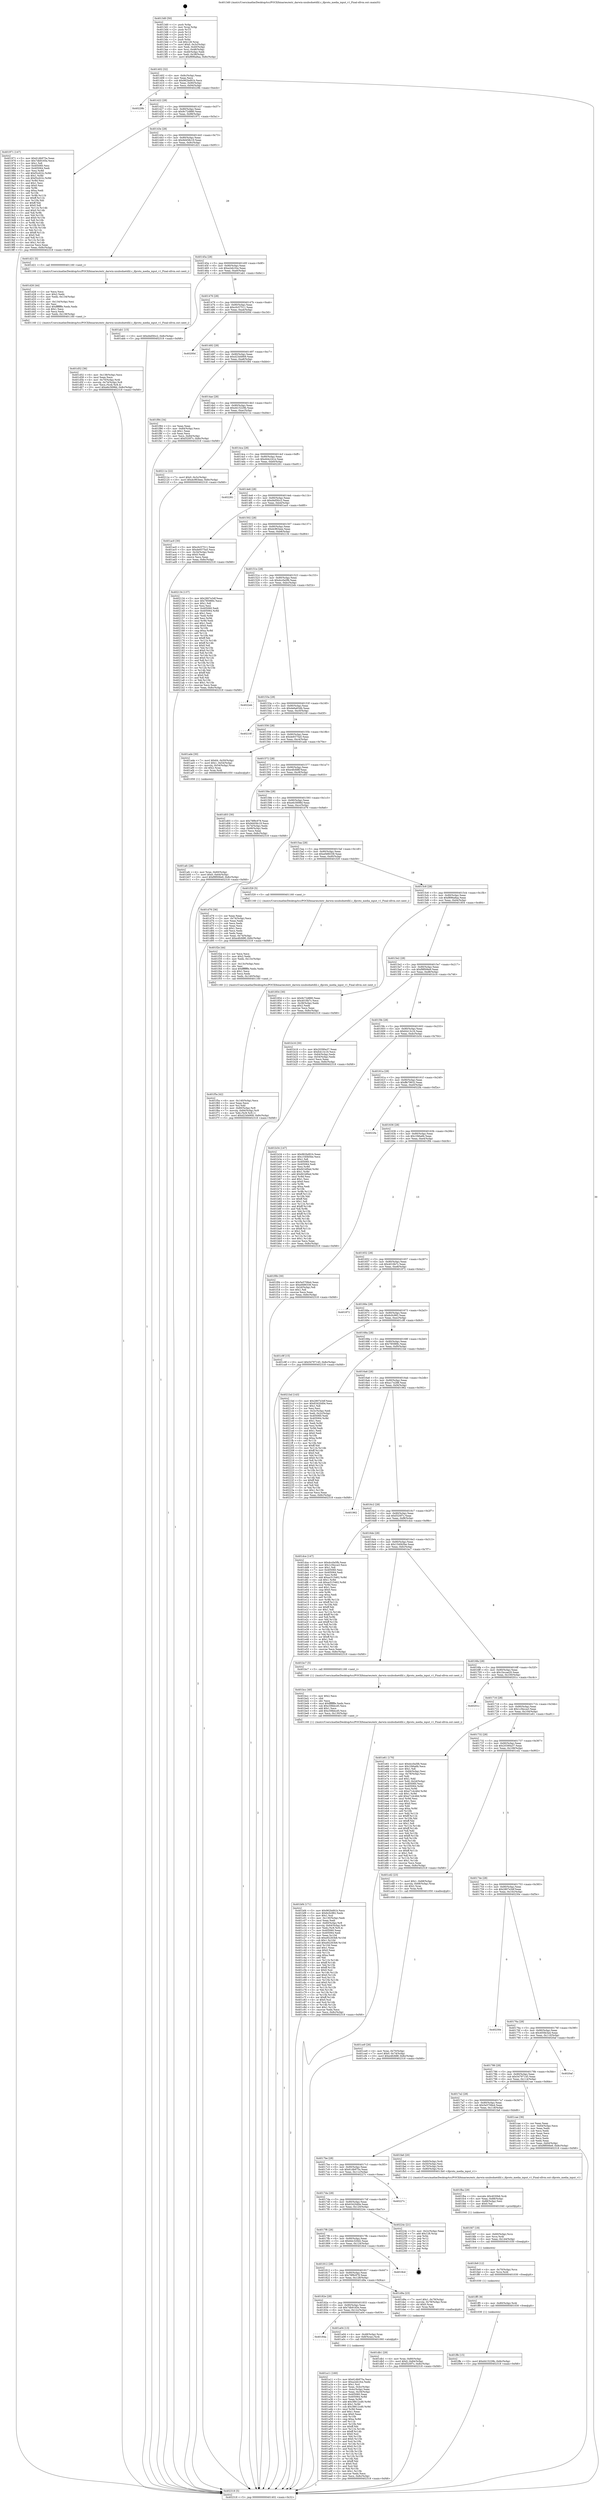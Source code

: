 digraph "0x4013d0" {
  label = "0x4013d0 (/mnt/c/Users/mathe/Desktop/tcc/POCII/binaries/extr_darwin-xnubsdnetdlil.c_ifproto_media_input_v1_Final-ollvm.out::main(0))"
  labelloc = "t"
  node[shape=record]

  Entry [label="",width=0.3,height=0.3,shape=circle,fillcolor=black,style=filled]
  "0x401402" [label="{
     0x401402 [32]\l
     | [instrs]\l
     &nbsp;&nbsp;0x401402 \<+6\>: mov -0x8c(%rbp),%eax\l
     &nbsp;&nbsp;0x401408 \<+2\>: mov %eax,%ecx\l
     &nbsp;&nbsp;0x40140a \<+6\>: sub $0x962bd91b,%ecx\l
     &nbsp;&nbsp;0x401410 \<+6\>: mov %eax,-0x90(%rbp)\l
     &nbsp;&nbsp;0x401416 \<+6\>: mov %ecx,-0x94(%rbp)\l
     &nbsp;&nbsp;0x40141c \<+6\>: je 000000000040229b \<main+0xecb\>\l
  }"]
  "0x40229b" [label="{
     0x40229b\l
  }", style=dashed]
  "0x401422" [label="{
     0x401422 [28]\l
     | [instrs]\l
     &nbsp;&nbsp;0x401422 \<+5\>: jmp 0000000000401427 \<main+0x57\>\l
     &nbsp;&nbsp;0x401427 \<+6\>: mov -0x90(%rbp),%eax\l
     &nbsp;&nbsp;0x40142d \<+5\>: sub $0x9c72d880,%eax\l
     &nbsp;&nbsp;0x401432 \<+6\>: mov %eax,-0x98(%rbp)\l
     &nbsp;&nbsp;0x401438 \<+6\>: je 0000000000401971 \<main+0x5a1\>\l
  }"]
  Exit [label="",width=0.3,height=0.3,shape=circle,fillcolor=black,style=filled,peripheries=2]
  "0x401971" [label="{
     0x401971 [147]\l
     | [instrs]\l
     &nbsp;&nbsp;0x401971 \<+5\>: mov $0x61db975a,%eax\l
     &nbsp;&nbsp;0x401976 \<+5\>: mov $0x7db9165e,%ecx\l
     &nbsp;&nbsp;0x40197b \<+2\>: mov $0x1,%dl\l
     &nbsp;&nbsp;0x40197d \<+7\>: mov 0x405060,%esi\l
     &nbsp;&nbsp;0x401984 \<+7\>: mov 0x405064,%edi\l
     &nbsp;&nbsp;0x40198b \<+3\>: mov %esi,%r8d\l
     &nbsp;&nbsp;0x40198e \<+7\>: add $0xf3cd22c,%r8d\l
     &nbsp;&nbsp;0x401995 \<+4\>: sub $0x1,%r8d\l
     &nbsp;&nbsp;0x401999 \<+7\>: sub $0xf3cd22c,%r8d\l
     &nbsp;&nbsp;0x4019a0 \<+4\>: imul %r8d,%esi\l
     &nbsp;&nbsp;0x4019a4 \<+3\>: and $0x1,%esi\l
     &nbsp;&nbsp;0x4019a7 \<+3\>: cmp $0x0,%esi\l
     &nbsp;&nbsp;0x4019aa \<+4\>: sete %r9b\l
     &nbsp;&nbsp;0x4019ae \<+3\>: cmp $0xa,%edi\l
     &nbsp;&nbsp;0x4019b1 \<+4\>: setl %r10b\l
     &nbsp;&nbsp;0x4019b5 \<+3\>: mov %r9b,%r11b\l
     &nbsp;&nbsp;0x4019b8 \<+4\>: xor $0xff,%r11b\l
     &nbsp;&nbsp;0x4019bc \<+3\>: mov %r10b,%bl\l
     &nbsp;&nbsp;0x4019bf \<+3\>: xor $0xff,%bl\l
     &nbsp;&nbsp;0x4019c2 \<+3\>: xor $0x0,%dl\l
     &nbsp;&nbsp;0x4019c5 \<+3\>: mov %r11b,%r14b\l
     &nbsp;&nbsp;0x4019c8 \<+4\>: and $0x0,%r14b\l
     &nbsp;&nbsp;0x4019cc \<+3\>: and %dl,%r9b\l
     &nbsp;&nbsp;0x4019cf \<+3\>: mov %bl,%r15b\l
     &nbsp;&nbsp;0x4019d2 \<+4\>: and $0x0,%r15b\l
     &nbsp;&nbsp;0x4019d6 \<+3\>: and %dl,%r10b\l
     &nbsp;&nbsp;0x4019d9 \<+3\>: or %r9b,%r14b\l
     &nbsp;&nbsp;0x4019dc \<+3\>: or %r10b,%r15b\l
     &nbsp;&nbsp;0x4019df \<+3\>: xor %r15b,%r14b\l
     &nbsp;&nbsp;0x4019e2 \<+3\>: or %bl,%r11b\l
     &nbsp;&nbsp;0x4019e5 \<+4\>: xor $0xff,%r11b\l
     &nbsp;&nbsp;0x4019e9 \<+3\>: or $0x0,%dl\l
     &nbsp;&nbsp;0x4019ec \<+3\>: and %dl,%r11b\l
     &nbsp;&nbsp;0x4019ef \<+3\>: or %r11b,%r14b\l
     &nbsp;&nbsp;0x4019f2 \<+4\>: test $0x1,%r14b\l
     &nbsp;&nbsp;0x4019f6 \<+3\>: cmovne %ecx,%eax\l
     &nbsp;&nbsp;0x4019f9 \<+6\>: mov %eax,-0x8c(%rbp)\l
     &nbsp;&nbsp;0x4019ff \<+5\>: jmp 0000000000402318 \<main+0xf48\>\l
  }"]
  "0x40143e" [label="{
     0x40143e [28]\l
     | [instrs]\l
     &nbsp;&nbsp;0x40143e \<+5\>: jmp 0000000000401443 \<main+0x73\>\l
     &nbsp;&nbsp;0x401443 \<+6\>: mov -0x90(%rbp),%eax\l
     &nbsp;&nbsp;0x401449 \<+5\>: sub $0x9d458c19,%eax\l
     &nbsp;&nbsp;0x40144e \<+6\>: mov %eax,-0x9c(%rbp)\l
     &nbsp;&nbsp;0x401454 \<+6\>: je 0000000000401d21 \<main+0x951\>\l
  }"]
  "0x401ffe" [label="{
     0x401ffe [15]\l
     | [instrs]\l
     &nbsp;&nbsp;0x401ffe \<+10\>: movl $0xd415229b,-0x8c(%rbp)\l
     &nbsp;&nbsp;0x402008 \<+5\>: jmp 0000000000402318 \<main+0xf48\>\l
  }"]
  "0x401d21" [label="{
     0x401d21 [5]\l
     | [instrs]\l
     &nbsp;&nbsp;0x401d21 \<+5\>: call 0000000000401160 \<next_i\>\l
     | [calls]\l
     &nbsp;&nbsp;0x401160 \{1\} (/mnt/c/Users/mathe/Desktop/tcc/POCII/binaries/extr_darwin-xnubsdnetdlil.c_ifproto_media_input_v1_Final-ollvm.out::next_i)\l
  }"]
  "0x40145a" [label="{
     0x40145a [28]\l
     | [instrs]\l
     &nbsp;&nbsp;0x40145a \<+5\>: jmp 000000000040145f \<main+0x8f\>\l
     &nbsp;&nbsp;0x40145f \<+6\>: mov -0x90(%rbp),%eax\l
     &nbsp;&nbsp;0x401465 \<+5\>: sub $0xa2eb1fce,%eax\l
     &nbsp;&nbsp;0x40146a \<+6\>: mov %eax,-0xa0(%rbp)\l
     &nbsp;&nbsp;0x401470 \<+6\>: je 0000000000401ab1 \<main+0x6e1\>\l
  }"]
  "0x401ff5" [label="{
     0x401ff5 [9]\l
     | [instrs]\l
     &nbsp;&nbsp;0x401ff5 \<+4\>: mov -0x80(%rbp),%rdi\l
     &nbsp;&nbsp;0x401ff9 \<+5\>: call 0000000000401030 \<free@plt\>\l
     | [calls]\l
     &nbsp;&nbsp;0x401030 \{1\} (unknown)\l
  }"]
  "0x401ab1" [label="{
     0x401ab1 [15]\l
     | [instrs]\l
     &nbsp;&nbsp;0x401ab1 \<+10\>: movl $0xd4d5fcc2,-0x8c(%rbp)\l
     &nbsp;&nbsp;0x401abb \<+5\>: jmp 0000000000402318 \<main+0xf48\>\l
  }"]
  "0x401476" [label="{
     0x401476 [28]\l
     | [instrs]\l
     &nbsp;&nbsp;0x401476 \<+5\>: jmp 000000000040147b \<main+0xab\>\l
     &nbsp;&nbsp;0x40147b \<+6\>: mov -0x90(%rbp),%eax\l
     &nbsp;&nbsp;0x401481 \<+5\>: sub $0xc0c57511,%eax\l
     &nbsp;&nbsp;0x401486 \<+6\>: mov %eax,-0xa4(%rbp)\l
     &nbsp;&nbsp;0x40148c \<+6\>: je 000000000040200d \<main+0xc3d\>\l
  }"]
  "0x401fe9" [label="{
     0x401fe9 [12]\l
     | [instrs]\l
     &nbsp;&nbsp;0x401fe9 \<+4\>: mov -0x70(%rbp),%rcx\l
     &nbsp;&nbsp;0x401fed \<+3\>: mov %rcx,%rdi\l
     &nbsp;&nbsp;0x401ff0 \<+5\>: call 0000000000401030 \<free@plt\>\l
     | [calls]\l
     &nbsp;&nbsp;0x401030 \{1\} (unknown)\l
  }"]
  "0x40200d" [label="{
     0x40200d\l
  }", style=dashed]
  "0x401492" [label="{
     0x401492 [28]\l
     | [instrs]\l
     &nbsp;&nbsp;0x401492 \<+5\>: jmp 0000000000401497 \<main+0xc7\>\l
     &nbsp;&nbsp;0x401497 \<+6\>: mov -0x90(%rbp),%eax\l
     &nbsp;&nbsp;0x40149d \<+5\>: sub $0xd23d4909,%eax\l
     &nbsp;&nbsp;0x4014a2 \<+6\>: mov %eax,-0xa8(%rbp)\l
     &nbsp;&nbsp;0x4014a8 \<+6\>: je 0000000000401f84 \<main+0xbb4\>\l
  }"]
  "0x401fd7" [label="{
     0x401fd7 [18]\l
     | [instrs]\l
     &nbsp;&nbsp;0x401fd7 \<+4\>: mov -0x60(%rbp),%rcx\l
     &nbsp;&nbsp;0x401fdb \<+3\>: mov %rcx,%rdi\l
     &nbsp;&nbsp;0x401fde \<+6\>: mov %eax,-0x144(%rbp)\l
     &nbsp;&nbsp;0x401fe4 \<+5\>: call 0000000000401030 \<free@plt\>\l
     | [calls]\l
     &nbsp;&nbsp;0x401030 \{1\} (unknown)\l
  }"]
  "0x401f84" [label="{
     0x401f84 [34]\l
     | [instrs]\l
     &nbsp;&nbsp;0x401f84 \<+2\>: xor %eax,%eax\l
     &nbsp;&nbsp;0x401f86 \<+6\>: mov -0x84(%rbp),%ecx\l
     &nbsp;&nbsp;0x401f8c \<+3\>: sub $0x1,%eax\l
     &nbsp;&nbsp;0x401f8f \<+2\>: sub %eax,%ecx\l
     &nbsp;&nbsp;0x401f91 \<+6\>: mov %ecx,-0x84(%rbp)\l
     &nbsp;&nbsp;0x401f97 \<+10\>: movl $0xf320f7c,-0x8c(%rbp)\l
     &nbsp;&nbsp;0x401fa1 \<+5\>: jmp 0000000000402318 \<main+0xf48\>\l
  }"]
  "0x4014ae" [label="{
     0x4014ae [28]\l
     | [instrs]\l
     &nbsp;&nbsp;0x4014ae \<+5\>: jmp 00000000004014b3 \<main+0xe3\>\l
     &nbsp;&nbsp;0x4014b3 \<+6\>: mov -0x90(%rbp),%eax\l
     &nbsp;&nbsp;0x4014b9 \<+5\>: sub $0xd415229b,%eax\l
     &nbsp;&nbsp;0x4014be \<+6\>: mov %eax,-0xac(%rbp)\l
     &nbsp;&nbsp;0x4014c4 \<+6\>: je 000000000040211e \<main+0xd4e\>\l
  }"]
  "0x401fba" [label="{
     0x401fba [29]\l
     | [instrs]\l
     &nbsp;&nbsp;0x401fba \<+10\>: movabs $0x4030b6,%rdi\l
     &nbsp;&nbsp;0x401fc4 \<+6\>: mov %eax,-0x88(%rbp)\l
     &nbsp;&nbsp;0x401fca \<+6\>: mov -0x88(%rbp),%esi\l
     &nbsp;&nbsp;0x401fd0 \<+2\>: mov $0x0,%al\l
     &nbsp;&nbsp;0x401fd2 \<+5\>: call 0000000000401040 \<printf@plt\>\l
     | [calls]\l
     &nbsp;&nbsp;0x401040 \{1\} (unknown)\l
  }"]
  "0x40211e" [label="{
     0x40211e [22]\l
     | [instrs]\l
     &nbsp;&nbsp;0x40211e \<+7\>: movl $0x0,-0x3c(%rbp)\l
     &nbsp;&nbsp;0x402125 \<+10\>: movl $0xdc963eee,-0x8c(%rbp)\l
     &nbsp;&nbsp;0x40212f \<+5\>: jmp 0000000000402318 \<main+0xf48\>\l
  }"]
  "0x4014ca" [label="{
     0x4014ca [28]\l
     | [instrs]\l
     &nbsp;&nbsp;0x4014ca \<+5\>: jmp 00000000004014cf \<main+0xff\>\l
     &nbsp;&nbsp;0x4014cf \<+6\>: mov -0x90(%rbp),%eax\l
     &nbsp;&nbsp;0x4014d5 \<+5\>: sub $0xd44c241e,%eax\l
     &nbsp;&nbsp;0x4014da \<+6\>: mov %eax,-0xb0(%rbp)\l
     &nbsp;&nbsp;0x4014e0 \<+6\>: je 0000000000402261 \<main+0xe91\>\l
  }"]
  "0x401f5a" [label="{
     0x401f5a [42]\l
     | [instrs]\l
     &nbsp;&nbsp;0x401f5a \<+6\>: mov -0x140(%rbp),%ecx\l
     &nbsp;&nbsp;0x401f60 \<+3\>: imul %eax,%ecx\l
     &nbsp;&nbsp;0x401f63 \<+3\>: mov %cl,%dil\l
     &nbsp;&nbsp;0x401f66 \<+4\>: mov -0x80(%rbp),%r8\l
     &nbsp;&nbsp;0x401f6a \<+7\>: movslq -0x84(%rbp),%r9\l
     &nbsp;&nbsp;0x401f71 \<+4\>: mov %dil,(%r8,%r9,1)\l
     &nbsp;&nbsp;0x401f75 \<+10\>: movl $0xd23d4909,-0x8c(%rbp)\l
     &nbsp;&nbsp;0x401f7f \<+5\>: jmp 0000000000402318 \<main+0xf48\>\l
  }"]
  "0x402261" [label="{
     0x402261\l
  }", style=dashed]
  "0x4014e6" [label="{
     0x4014e6 [28]\l
     | [instrs]\l
     &nbsp;&nbsp;0x4014e6 \<+5\>: jmp 00000000004014eb \<main+0x11b\>\l
     &nbsp;&nbsp;0x4014eb \<+6\>: mov -0x90(%rbp),%eax\l
     &nbsp;&nbsp;0x4014f1 \<+5\>: sub $0xd4d5fcc2,%eax\l
     &nbsp;&nbsp;0x4014f6 \<+6\>: mov %eax,-0xb4(%rbp)\l
     &nbsp;&nbsp;0x4014fc \<+6\>: je 0000000000401ac0 \<main+0x6f0\>\l
  }"]
  "0x401f2e" [label="{
     0x401f2e [44]\l
     | [instrs]\l
     &nbsp;&nbsp;0x401f2e \<+2\>: xor %ecx,%ecx\l
     &nbsp;&nbsp;0x401f30 \<+5\>: mov $0x2,%edx\l
     &nbsp;&nbsp;0x401f35 \<+6\>: mov %edx,-0x13c(%rbp)\l
     &nbsp;&nbsp;0x401f3b \<+1\>: cltd\l
     &nbsp;&nbsp;0x401f3c \<+6\>: mov -0x13c(%rbp),%esi\l
     &nbsp;&nbsp;0x401f42 \<+2\>: idiv %esi\l
     &nbsp;&nbsp;0x401f44 \<+6\>: imul $0xfffffffe,%edx,%edx\l
     &nbsp;&nbsp;0x401f4a \<+3\>: sub $0x1,%ecx\l
     &nbsp;&nbsp;0x401f4d \<+2\>: sub %ecx,%edx\l
     &nbsp;&nbsp;0x401f4f \<+6\>: mov %edx,-0x140(%rbp)\l
     &nbsp;&nbsp;0x401f55 \<+5\>: call 0000000000401160 \<next_i\>\l
     | [calls]\l
     &nbsp;&nbsp;0x401160 \{1\} (/mnt/c/Users/mathe/Desktop/tcc/POCII/binaries/extr_darwin-xnubsdnetdlil.c_ifproto_media_input_v1_Final-ollvm.out::next_i)\l
  }"]
  "0x401ac0" [label="{
     0x401ac0 [30]\l
     | [instrs]\l
     &nbsp;&nbsp;0x401ac0 \<+5\>: mov $0xc0c57511,%eax\l
     &nbsp;&nbsp;0x401ac5 \<+5\>: mov $0xde9375a5,%ecx\l
     &nbsp;&nbsp;0x401aca \<+3\>: mov -0x34(%rbp),%edx\l
     &nbsp;&nbsp;0x401acd \<+3\>: cmp $0x0,%edx\l
     &nbsp;&nbsp;0x401ad0 \<+3\>: cmove %ecx,%eax\l
     &nbsp;&nbsp;0x401ad3 \<+6\>: mov %eax,-0x8c(%rbp)\l
     &nbsp;&nbsp;0x401ad9 \<+5\>: jmp 0000000000402318 \<main+0xf48\>\l
  }"]
  "0x401502" [label="{
     0x401502 [28]\l
     | [instrs]\l
     &nbsp;&nbsp;0x401502 \<+5\>: jmp 0000000000401507 \<main+0x137\>\l
     &nbsp;&nbsp;0x401507 \<+6\>: mov -0x90(%rbp),%eax\l
     &nbsp;&nbsp;0x40150d \<+5\>: sub $0xdc963eee,%eax\l
     &nbsp;&nbsp;0x401512 \<+6\>: mov %eax,-0xb8(%rbp)\l
     &nbsp;&nbsp;0x401518 \<+6\>: je 0000000000402134 \<main+0xd64\>\l
  }"]
  "0x401db1" [label="{
     0x401db1 [29]\l
     | [instrs]\l
     &nbsp;&nbsp;0x401db1 \<+4\>: mov %rax,-0x80(%rbp)\l
     &nbsp;&nbsp;0x401db5 \<+10\>: movl $0x0,-0x84(%rbp)\l
     &nbsp;&nbsp;0x401dbf \<+10\>: movl $0xf320f7c,-0x8c(%rbp)\l
     &nbsp;&nbsp;0x401dc9 \<+5\>: jmp 0000000000402318 \<main+0xf48\>\l
  }"]
  "0x402134" [label="{
     0x402134 [137]\l
     | [instrs]\l
     &nbsp;&nbsp;0x402134 \<+5\>: mov $0x2807e3df,%eax\l
     &nbsp;&nbsp;0x402139 \<+5\>: mov $0x785989c,%ecx\l
     &nbsp;&nbsp;0x40213e \<+2\>: mov $0x1,%dl\l
     &nbsp;&nbsp;0x402140 \<+2\>: xor %esi,%esi\l
     &nbsp;&nbsp;0x402142 \<+7\>: mov 0x405060,%edi\l
     &nbsp;&nbsp;0x402149 \<+8\>: mov 0x405064,%r8d\l
     &nbsp;&nbsp;0x402151 \<+3\>: sub $0x1,%esi\l
     &nbsp;&nbsp;0x402154 \<+3\>: mov %edi,%r9d\l
     &nbsp;&nbsp;0x402157 \<+3\>: add %esi,%r9d\l
     &nbsp;&nbsp;0x40215a \<+4\>: imul %r9d,%edi\l
     &nbsp;&nbsp;0x40215e \<+3\>: and $0x1,%edi\l
     &nbsp;&nbsp;0x402161 \<+3\>: cmp $0x0,%edi\l
     &nbsp;&nbsp;0x402164 \<+4\>: sete %r10b\l
     &nbsp;&nbsp;0x402168 \<+4\>: cmp $0xa,%r8d\l
     &nbsp;&nbsp;0x40216c \<+4\>: setl %r11b\l
     &nbsp;&nbsp;0x402170 \<+3\>: mov %r10b,%bl\l
     &nbsp;&nbsp;0x402173 \<+3\>: xor $0xff,%bl\l
     &nbsp;&nbsp;0x402176 \<+3\>: mov %r11b,%r14b\l
     &nbsp;&nbsp;0x402179 \<+4\>: xor $0xff,%r14b\l
     &nbsp;&nbsp;0x40217d \<+3\>: xor $0x0,%dl\l
     &nbsp;&nbsp;0x402180 \<+3\>: mov %bl,%r15b\l
     &nbsp;&nbsp;0x402183 \<+4\>: and $0x0,%r15b\l
     &nbsp;&nbsp;0x402187 \<+3\>: and %dl,%r10b\l
     &nbsp;&nbsp;0x40218a \<+3\>: mov %r14b,%r12b\l
     &nbsp;&nbsp;0x40218d \<+4\>: and $0x0,%r12b\l
     &nbsp;&nbsp;0x402191 \<+3\>: and %dl,%r11b\l
     &nbsp;&nbsp;0x402194 \<+3\>: or %r10b,%r15b\l
     &nbsp;&nbsp;0x402197 \<+3\>: or %r11b,%r12b\l
     &nbsp;&nbsp;0x40219a \<+3\>: xor %r12b,%r15b\l
     &nbsp;&nbsp;0x40219d \<+3\>: or %r14b,%bl\l
     &nbsp;&nbsp;0x4021a0 \<+3\>: xor $0xff,%bl\l
     &nbsp;&nbsp;0x4021a3 \<+3\>: or $0x0,%dl\l
     &nbsp;&nbsp;0x4021a6 \<+2\>: and %dl,%bl\l
     &nbsp;&nbsp;0x4021a8 \<+3\>: or %bl,%r15b\l
     &nbsp;&nbsp;0x4021ab \<+4\>: test $0x1,%r15b\l
     &nbsp;&nbsp;0x4021af \<+3\>: cmovne %ecx,%eax\l
     &nbsp;&nbsp;0x4021b2 \<+6\>: mov %eax,-0x8c(%rbp)\l
     &nbsp;&nbsp;0x4021b8 \<+5\>: jmp 0000000000402318 \<main+0xf48\>\l
  }"]
  "0x40151e" [label="{
     0x40151e [28]\l
     | [instrs]\l
     &nbsp;&nbsp;0x40151e \<+5\>: jmp 0000000000401523 \<main+0x153\>\l
     &nbsp;&nbsp;0x401523 \<+6\>: mov -0x90(%rbp),%eax\l
     &nbsp;&nbsp;0x401529 \<+5\>: sub $0xdcc0a5fb,%eax\l
     &nbsp;&nbsp;0x40152e \<+6\>: mov %eax,-0xbc(%rbp)\l
     &nbsp;&nbsp;0x401534 \<+6\>: je 00000000004022eb \<main+0xf1b\>\l
  }"]
  "0x401d52" [label="{
     0x401d52 [36]\l
     | [instrs]\l
     &nbsp;&nbsp;0x401d52 \<+6\>: mov -0x138(%rbp),%ecx\l
     &nbsp;&nbsp;0x401d58 \<+3\>: imul %eax,%ecx\l
     &nbsp;&nbsp;0x401d5b \<+4\>: mov -0x70(%rbp),%rdi\l
     &nbsp;&nbsp;0x401d5f \<+4\>: movslq -0x74(%rbp),%r8\l
     &nbsp;&nbsp;0x401d63 \<+4\>: mov %ecx,(%rdi,%r8,4)\l
     &nbsp;&nbsp;0x401d67 \<+10\>: movl $0xe6c5698d,-0x8c(%rbp)\l
     &nbsp;&nbsp;0x401d71 \<+5\>: jmp 0000000000402318 \<main+0xf48\>\l
  }"]
  "0x4022eb" [label="{
     0x4022eb\l
  }", style=dashed]
  "0x40153a" [label="{
     0x40153a [28]\l
     | [instrs]\l
     &nbsp;&nbsp;0x40153a \<+5\>: jmp 000000000040153f \<main+0x16f\>\l
     &nbsp;&nbsp;0x40153f \<+6\>: mov -0x90(%rbp),%eax\l
     &nbsp;&nbsp;0x401545 \<+5\>: sub $0xde6a63db,%eax\l
     &nbsp;&nbsp;0x40154a \<+6\>: mov %eax,-0xc0(%rbp)\l
     &nbsp;&nbsp;0x401550 \<+6\>: je 000000000040210f \<main+0xd3f\>\l
  }"]
  "0x401d26" [label="{
     0x401d26 [44]\l
     | [instrs]\l
     &nbsp;&nbsp;0x401d26 \<+2\>: xor %ecx,%ecx\l
     &nbsp;&nbsp;0x401d28 \<+5\>: mov $0x2,%edx\l
     &nbsp;&nbsp;0x401d2d \<+6\>: mov %edx,-0x134(%rbp)\l
     &nbsp;&nbsp;0x401d33 \<+1\>: cltd\l
     &nbsp;&nbsp;0x401d34 \<+6\>: mov -0x134(%rbp),%esi\l
     &nbsp;&nbsp;0x401d3a \<+2\>: idiv %esi\l
     &nbsp;&nbsp;0x401d3c \<+6\>: imul $0xfffffffe,%edx,%edx\l
     &nbsp;&nbsp;0x401d42 \<+3\>: sub $0x1,%ecx\l
     &nbsp;&nbsp;0x401d45 \<+2\>: sub %ecx,%edx\l
     &nbsp;&nbsp;0x401d47 \<+6\>: mov %edx,-0x138(%rbp)\l
     &nbsp;&nbsp;0x401d4d \<+5\>: call 0000000000401160 \<next_i\>\l
     | [calls]\l
     &nbsp;&nbsp;0x401160 \{1\} (/mnt/c/Users/mathe/Desktop/tcc/POCII/binaries/extr_darwin-xnubsdnetdlil.c_ifproto_media_input_v1_Final-ollvm.out::next_i)\l
  }"]
  "0x40210f" [label="{
     0x40210f\l
  }", style=dashed]
  "0x401556" [label="{
     0x401556 [28]\l
     | [instrs]\l
     &nbsp;&nbsp;0x401556 \<+5\>: jmp 000000000040155b \<main+0x18b\>\l
     &nbsp;&nbsp;0x40155b \<+6\>: mov -0x90(%rbp),%eax\l
     &nbsp;&nbsp;0x401561 \<+5\>: sub $0xde9375a5,%eax\l
     &nbsp;&nbsp;0x401566 \<+6\>: mov %eax,-0xc4(%rbp)\l
     &nbsp;&nbsp;0x40156c \<+6\>: je 0000000000401ade \<main+0x70e\>\l
  }"]
  "0x401ce9" [label="{
     0x401ce9 [26]\l
     | [instrs]\l
     &nbsp;&nbsp;0x401ce9 \<+4\>: mov %rax,-0x70(%rbp)\l
     &nbsp;&nbsp;0x401ced \<+7\>: movl $0x0,-0x74(%rbp)\l
     &nbsp;&nbsp;0x401cf4 \<+10\>: movl $0xe4fcfd8f,-0x8c(%rbp)\l
     &nbsp;&nbsp;0x401cfe \<+5\>: jmp 0000000000402318 \<main+0xf48\>\l
  }"]
  "0x401ade" [label="{
     0x401ade [30]\l
     | [instrs]\l
     &nbsp;&nbsp;0x401ade \<+7\>: movl $0x64,-0x50(%rbp)\l
     &nbsp;&nbsp;0x401ae5 \<+7\>: movl $0x1,-0x54(%rbp)\l
     &nbsp;&nbsp;0x401aec \<+4\>: movslq -0x54(%rbp),%rax\l
     &nbsp;&nbsp;0x401af0 \<+4\>: shl $0x2,%rax\l
     &nbsp;&nbsp;0x401af4 \<+3\>: mov %rax,%rdi\l
     &nbsp;&nbsp;0x401af7 \<+5\>: call 0000000000401050 \<malloc@plt\>\l
     | [calls]\l
     &nbsp;&nbsp;0x401050 \{1\} (unknown)\l
  }"]
  "0x401572" [label="{
     0x401572 [28]\l
     | [instrs]\l
     &nbsp;&nbsp;0x401572 \<+5\>: jmp 0000000000401577 \<main+0x1a7\>\l
     &nbsp;&nbsp;0x401577 \<+6\>: mov -0x90(%rbp),%eax\l
     &nbsp;&nbsp;0x40157d \<+5\>: sub $0xe4fcfd8f,%eax\l
     &nbsp;&nbsp;0x401582 \<+6\>: mov %eax,-0xc8(%rbp)\l
     &nbsp;&nbsp;0x401588 \<+6\>: je 0000000000401d03 \<main+0x933\>\l
  }"]
  "0x401bf4" [label="{
     0x401bf4 [171]\l
     | [instrs]\l
     &nbsp;&nbsp;0x401bf4 \<+5\>: mov $0x962bd91b,%ecx\l
     &nbsp;&nbsp;0x401bf9 \<+5\>: mov $0x6c0c982,%edx\l
     &nbsp;&nbsp;0x401bfe \<+3\>: mov $0x1,%sil\l
     &nbsp;&nbsp;0x401c01 \<+6\>: mov -0x130(%rbp),%edi\l
     &nbsp;&nbsp;0x401c07 \<+3\>: imul %eax,%edi\l
     &nbsp;&nbsp;0x401c0a \<+4\>: mov -0x60(%rbp),%r8\l
     &nbsp;&nbsp;0x401c0e \<+4\>: movslq -0x64(%rbp),%r9\l
     &nbsp;&nbsp;0x401c12 \<+4\>: mov %edi,(%r8,%r9,4)\l
     &nbsp;&nbsp;0x401c16 \<+7\>: mov 0x405060,%eax\l
     &nbsp;&nbsp;0x401c1d \<+7\>: mov 0x405064,%edi\l
     &nbsp;&nbsp;0x401c24 \<+3\>: mov %eax,%r10d\l
     &nbsp;&nbsp;0x401c27 \<+7\>: sub $0xe92263b8,%r10d\l
     &nbsp;&nbsp;0x401c2e \<+4\>: sub $0x1,%r10d\l
     &nbsp;&nbsp;0x401c32 \<+7\>: add $0xe92263b8,%r10d\l
     &nbsp;&nbsp;0x401c39 \<+4\>: imul %r10d,%eax\l
     &nbsp;&nbsp;0x401c3d \<+3\>: and $0x1,%eax\l
     &nbsp;&nbsp;0x401c40 \<+3\>: cmp $0x0,%eax\l
     &nbsp;&nbsp;0x401c43 \<+4\>: sete %r11b\l
     &nbsp;&nbsp;0x401c47 \<+3\>: cmp $0xa,%edi\l
     &nbsp;&nbsp;0x401c4a \<+3\>: setl %bl\l
     &nbsp;&nbsp;0x401c4d \<+3\>: mov %r11b,%r14b\l
     &nbsp;&nbsp;0x401c50 \<+4\>: xor $0xff,%r14b\l
     &nbsp;&nbsp;0x401c54 \<+3\>: mov %bl,%r15b\l
     &nbsp;&nbsp;0x401c57 \<+4\>: xor $0xff,%r15b\l
     &nbsp;&nbsp;0x401c5b \<+4\>: xor $0x0,%sil\l
     &nbsp;&nbsp;0x401c5f \<+3\>: mov %r14b,%r12b\l
     &nbsp;&nbsp;0x401c62 \<+4\>: and $0x0,%r12b\l
     &nbsp;&nbsp;0x401c66 \<+3\>: and %sil,%r11b\l
     &nbsp;&nbsp;0x401c69 \<+3\>: mov %r15b,%r13b\l
     &nbsp;&nbsp;0x401c6c \<+4\>: and $0x0,%r13b\l
     &nbsp;&nbsp;0x401c70 \<+3\>: and %sil,%bl\l
     &nbsp;&nbsp;0x401c73 \<+3\>: or %r11b,%r12b\l
     &nbsp;&nbsp;0x401c76 \<+3\>: or %bl,%r13b\l
     &nbsp;&nbsp;0x401c79 \<+3\>: xor %r13b,%r12b\l
     &nbsp;&nbsp;0x401c7c \<+3\>: or %r15b,%r14b\l
     &nbsp;&nbsp;0x401c7f \<+4\>: xor $0xff,%r14b\l
     &nbsp;&nbsp;0x401c83 \<+4\>: or $0x0,%sil\l
     &nbsp;&nbsp;0x401c87 \<+3\>: and %sil,%r14b\l
     &nbsp;&nbsp;0x401c8a \<+3\>: or %r14b,%r12b\l
     &nbsp;&nbsp;0x401c8d \<+4\>: test $0x1,%r12b\l
     &nbsp;&nbsp;0x401c91 \<+3\>: cmovne %edx,%ecx\l
     &nbsp;&nbsp;0x401c94 \<+6\>: mov %ecx,-0x8c(%rbp)\l
     &nbsp;&nbsp;0x401c9a \<+5\>: jmp 0000000000402318 \<main+0xf48\>\l
  }"]
  "0x401d03" [label="{
     0x401d03 [30]\l
     | [instrs]\l
     &nbsp;&nbsp;0x401d03 \<+5\>: mov $0x78f9c978,%eax\l
     &nbsp;&nbsp;0x401d08 \<+5\>: mov $0x9d458c19,%ecx\l
     &nbsp;&nbsp;0x401d0d \<+3\>: mov -0x74(%rbp),%edx\l
     &nbsp;&nbsp;0x401d10 \<+3\>: cmp -0x68(%rbp),%edx\l
     &nbsp;&nbsp;0x401d13 \<+3\>: cmovl %ecx,%eax\l
     &nbsp;&nbsp;0x401d16 \<+6\>: mov %eax,-0x8c(%rbp)\l
     &nbsp;&nbsp;0x401d1c \<+5\>: jmp 0000000000402318 \<main+0xf48\>\l
  }"]
  "0x40158e" [label="{
     0x40158e [28]\l
     | [instrs]\l
     &nbsp;&nbsp;0x40158e \<+5\>: jmp 0000000000401593 \<main+0x1c3\>\l
     &nbsp;&nbsp;0x401593 \<+6\>: mov -0x90(%rbp),%eax\l
     &nbsp;&nbsp;0x401599 \<+5\>: sub $0xe6c5698d,%eax\l
     &nbsp;&nbsp;0x40159e \<+6\>: mov %eax,-0xcc(%rbp)\l
     &nbsp;&nbsp;0x4015a4 \<+6\>: je 0000000000401d76 \<main+0x9a6\>\l
  }"]
  "0x401bcc" [label="{
     0x401bcc [40]\l
     | [instrs]\l
     &nbsp;&nbsp;0x401bcc \<+5\>: mov $0x2,%ecx\l
     &nbsp;&nbsp;0x401bd1 \<+1\>: cltd\l
     &nbsp;&nbsp;0x401bd2 \<+2\>: idiv %ecx\l
     &nbsp;&nbsp;0x401bd4 \<+6\>: imul $0xfffffffe,%edx,%ecx\l
     &nbsp;&nbsp;0x401bda \<+6\>: sub $0xc59bbcd5,%ecx\l
     &nbsp;&nbsp;0x401be0 \<+3\>: add $0x1,%ecx\l
     &nbsp;&nbsp;0x401be3 \<+6\>: add $0xc59bbcd5,%ecx\l
     &nbsp;&nbsp;0x401be9 \<+6\>: mov %ecx,-0x130(%rbp)\l
     &nbsp;&nbsp;0x401bef \<+5\>: call 0000000000401160 \<next_i\>\l
     | [calls]\l
     &nbsp;&nbsp;0x401160 \{1\} (/mnt/c/Users/mathe/Desktop/tcc/POCII/binaries/extr_darwin-xnubsdnetdlil.c_ifproto_media_input_v1_Final-ollvm.out::next_i)\l
  }"]
  "0x401d76" [label="{
     0x401d76 [36]\l
     | [instrs]\l
     &nbsp;&nbsp;0x401d76 \<+2\>: xor %eax,%eax\l
     &nbsp;&nbsp;0x401d78 \<+3\>: mov -0x74(%rbp),%ecx\l
     &nbsp;&nbsp;0x401d7b \<+2\>: mov %eax,%edx\l
     &nbsp;&nbsp;0x401d7d \<+2\>: sub %ecx,%edx\l
     &nbsp;&nbsp;0x401d7f \<+2\>: mov %eax,%ecx\l
     &nbsp;&nbsp;0x401d81 \<+3\>: sub $0x1,%ecx\l
     &nbsp;&nbsp;0x401d84 \<+2\>: add %ecx,%edx\l
     &nbsp;&nbsp;0x401d86 \<+2\>: sub %edx,%eax\l
     &nbsp;&nbsp;0x401d88 \<+3\>: mov %eax,-0x74(%rbp)\l
     &nbsp;&nbsp;0x401d8b \<+10\>: movl $0xe4fcfd8f,-0x8c(%rbp)\l
     &nbsp;&nbsp;0x401d95 \<+5\>: jmp 0000000000402318 \<main+0xf48\>\l
  }"]
  "0x4015aa" [label="{
     0x4015aa [28]\l
     | [instrs]\l
     &nbsp;&nbsp;0x4015aa \<+5\>: jmp 00000000004015af \<main+0x1df\>\l
     &nbsp;&nbsp;0x4015af \<+6\>: mov -0x90(%rbp),%eax\l
     &nbsp;&nbsp;0x4015b5 \<+5\>: sub $0xef486338,%eax\l
     &nbsp;&nbsp;0x4015ba \<+6\>: mov %eax,-0xd0(%rbp)\l
     &nbsp;&nbsp;0x4015c0 \<+6\>: je 0000000000401f29 \<main+0xb59\>\l
  }"]
  "0x401afc" [label="{
     0x401afc [26]\l
     | [instrs]\l
     &nbsp;&nbsp;0x401afc \<+4\>: mov %rax,-0x60(%rbp)\l
     &nbsp;&nbsp;0x401b00 \<+7\>: movl $0x0,-0x64(%rbp)\l
     &nbsp;&nbsp;0x401b07 \<+10\>: movl $0xf9f006e9,-0x8c(%rbp)\l
     &nbsp;&nbsp;0x401b11 \<+5\>: jmp 0000000000402318 \<main+0xf48\>\l
  }"]
  "0x401f29" [label="{
     0x401f29 [5]\l
     | [instrs]\l
     &nbsp;&nbsp;0x401f29 \<+5\>: call 0000000000401160 \<next_i\>\l
     | [calls]\l
     &nbsp;&nbsp;0x401160 \{1\} (/mnt/c/Users/mathe/Desktop/tcc/POCII/binaries/extr_darwin-xnubsdnetdlil.c_ifproto_media_input_v1_Final-ollvm.out::next_i)\l
  }"]
  "0x4015c6" [label="{
     0x4015c6 [28]\l
     | [instrs]\l
     &nbsp;&nbsp;0x4015c6 \<+5\>: jmp 00000000004015cb \<main+0x1fb\>\l
     &nbsp;&nbsp;0x4015cb \<+6\>: mov -0x90(%rbp),%eax\l
     &nbsp;&nbsp;0x4015d1 \<+5\>: sub $0xf896a8aa,%eax\l
     &nbsp;&nbsp;0x4015d6 \<+6\>: mov %eax,-0xd4(%rbp)\l
     &nbsp;&nbsp;0x4015dc \<+6\>: je 0000000000401854 \<main+0x484\>\l
  }"]
  "0x401a11" [label="{
     0x401a11 [160]\l
     | [instrs]\l
     &nbsp;&nbsp;0x401a11 \<+5\>: mov $0x61db975a,%ecx\l
     &nbsp;&nbsp;0x401a16 \<+5\>: mov $0xa2eb1fce,%edx\l
     &nbsp;&nbsp;0x401a1b \<+3\>: mov $0x1,%sil\l
     &nbsp;&nbsp;0x401a1e \<+3\>: mov %eax,-0x4c(%rbp)\l
     &nbsp;&nbsp;0x401a21 \<+3\>: mov -0x4c(%rbp),%eax\l
     &nbsp;&nbsp;0x401a24 \<+3\>: mov %eax,-0x34(%rbp)\l
     &nbsp;&nbsp;0x401a27 \<+7\>: mov 0x405060,%eax\l
     &nbsp;&nbsp;0x401a2e \<+8\>: mov 0x405064,%r8d\l
     &nbsp;&nbsp;0x401a36 \<+3\>: mov %eax,%r9d\l
     &nbsp;&nbsp;0x401a39 \<+7\>: add $0x38612cd0,%r9d\l
     &nbsp;&nbsp;0x401a40 \<+4\>: sub $0x1,%r9d\l
     &nbsp;&nbsp;0x401a44 \<+7\>: sub $0x38612cd0,%r9d\l
     &nbsp;&nbsp;0x401a4b \<+4\>: imul %r9d,%eax\l
     &nbsp;&nbsp;0x401a4f \<+3\>: and $0x1,%eax\l
     &nbsp;&nbsp;0x401a52 \<+3\>: cmp $0x0,%eax\l
     &nbsp;&nbsp;0x401a55 \<+4\>: sete %r10b\l
     &nbsp;&nbsp;0x401a59 \<+4\>: cmp $0xa,%r8d\l
     &nbsp;&nbsp;0x401a5d \<+4\>: setl %r11b\l
     &nbsp;&nbsp;0x401a61 \<+3\>: mov %r10b,%bl\l
     &nbsp;&nbsp;0x401a64 \<+3\>: xor $0xff,%bl\l
     &nbsp;&nbsp;0x401a67 \<+3\>: mov %r11b,%r14b\l
     &nbsp;&nbsp;0x401a6a \<+4\>: xor $0xff,%r14b\l
     &nbsp;&nbsp;0x401a6e \<+4\>: xor $0x0,%sil\l
     &nbsp;&nbsp;0x401a72 \<+3\>: mov %bl,%r15b\l
     &nbsp;&nbsp;0x401a75 \<+4\>: and $0x0,%r15b\l
     &nbsp;&nbsp;0x401a79 \<+3\>: and %sil,%r10b\l
     &nbsp;&nbsp;0x401a7c \<+3\>: mov %r14b,%r12b\l
     &nbsp;&nbsp;0x401a7f \<+4\>: and $0x0,%r12b\l
     &nbsp;&nbsp;0x401a83 \<+3\>: and %sil,%r11b\l
     &nbsp;&nbsp;0x401a86 \<+3\>: or %r10b,%r15b\l
     &nbsp;&nbsp;0x401a89 \<+3\>: or %r11b,%r12b\l
     &nbsp;&nbsp;0x401a8c \<+3\>: xor %r12b,%r15b\l
     &nbsp;&nbsp;0x401a8f \<+3\>: or %r14b,%bl\l
     &nbsp;&nbsp;0x401a92 \<+3\>: xor $0xff,%bl\l
     &nbsp;&nbsp;0x401a95 \<+4\>: or $0x0,%sil\l
     &nbsp;&nbsp;0x401a99 \<+3\>: and %sil,%bl\l
     &nbsp;&nbsp;0x401a9c \<+3\>: or %bl,%r15b\l
     &nbsp;&nbsp;0x401a9f \<+4\>: test $0x1,%r15b\l
     &nbsp;&nbsp;0x401aa3 \<+3\>: cmovne %edx,%ecx\l
     &nbsp;&nbsp;0x401aa6 \<+6\>: mov %ecx,-0x8c(%rbp)\l
     &nbsp;&nbsp;0x401aac \<+5\>: jmp 0000000000402318 \<main+0xf48\>\l
  }"]
  "0x401854" [label="{
     0x401854 [30]\l
     | [instrs]\l
     &nbsp;&nbsp;0x401854 \<+5\>: mov $0x9c72d880,%eax\l
     &nbsp;&nbsp;0x401859 \<+5\>: mov $0x4016b7c,%ecx\l
     &nbsp;&nbsp;0x40185e \<+3\>: mov -0x38(%rbp),%edx\l
     &nbsp;&nbsp;0x401861 \<+3\>: cmp $0x2,%edx\l
     &nbsp;&nbsp;0x401864 \<+3\>: cmovne %ecx,%eax\l
     &nbsp;&nbsp;0x401867 \<+6\>: mov %eax,-0x8c(%rbp)\l
     &nbsp;&nbsp;0x40186d \<+5\>: jmp 0000000000402318 \<main+0xf48\>\l
  }"]
  "0x4015e2" [label="{
     0x4015e2 [28]\l
     | [instrs]\l
     &nbsp;&nbsp;0x4015e2 \<+5\>: jmp 00000000004015e7 \<main+0x217\>\l
     &nbsp;&nbsp;0x4015e7 \<+6\>: mov -0x90(%rbp),%eax\l
     &nbsp;&nbsp;0x4015ed \<+5\>: sub $0xf9f006e9,%eax\l
     &nbsp;&nbsp;0x4015f2 \<+6\>: mov %eax,-0xd8(%rbp)\l
     &nbsp;&nbsp;0x4015f8 \<+6\>: je 0000000000401b16 \<main+0x746\>\l
  }"]
  "0x402318" [label="{
     0x402318 [5]\l
     | [instrs]\l
     &nbsp;&nbsp;0x402318 \<+5\>: jmp 0000000000401402 \<main+0x32\>\l
  }"]
  "0x4013d0" [label="{
     0x4013d0 [50]\l
     | [instrs]\l
     &nbsp;&nbsp;0x4013d0 \<+1\>: push %rbp\l
     &nbsp;&nbsp;0x4013d1 \<+3\>: mov %rsp,%rbp\l
     &nbsp;&nbsp;0x4013d4 \<+2\>: push %r15\l
     &nbsp;&nbsp;0x4013d6 \<+2\>: push %r14\l
     &nbsp;&nbsp;0x4013d8 \<+2\>: push %r13\l
     &nbsp;&nbsp;0x4013da \<+2\>: push %r12\l
     &nbsp;&nbsp;0x4013dc \<+1\>: push %rbx\l
     &nbsp;&nbsp;0x4013dd \<+7\>: sub $0x128,%rsp\l
     &nbsp;&nbsp;0x4013e4 \<+7\>: movl $0x0,-0x3c(%rbp)\l
     &nbsp;&nbsp;0x4013eb \<+3\>: mov %edi,-0x40(%rbp)\l
     &nbsp;&nbsp;0x4013ee \<+4\>: mov %rsi,-0x48(%rbp)\l
     &nbsp;&nbsp;0x4013f2 \<+3\>: mov -0x40(%rbp),%edi\l
     &nbsp;&nbsp;0x4013f5 \<+3\>: mov %edi,-0x38(%rbp)\l
     &nbsp;&nbsp;0x4013f8 \<+10\>: movl $0xf896a8aa,-0x8c(%rbp)\l
  }"]
  "0x40184a" [label="{
     0x40184a\l
  }", style=dashed]
  "0x401b16" [label="{
     0x401b16 [30]\l
     | [instrs]\l
     &nbsp;&nbsp;0x401b16 \<+5\>: mov $0x20390a37,%eax\l
     &nbsp;&nbsp;0x401b1b \<+5\>: mov $0xfcb13c16,%ecx\l
     &nbsp;&nbsp;0x401b20 \<+3\>: mov -0x64(%rbp),%edx\l
     &nbsp;&nbsp;0x401b23 \<+3\>: cmp -0x54(%rbp),%edx\l
     &nbsp;&nbsp;0x401b26 \<+3\>: cmovl %ecx,%eax\l
     &nbsp;&nbsp;0x401b29 \<+6\>: mov %eax,-0x8c(%rbp)\l
     &nbsp;&nbsp;0x401b2f \<+5\>: jmp 0000000000402318 \<main+0xf48\>\l
  }"]
  "0x4015fe" [label="{
     0x4015fe [28]\l
     | [instrs]\l
     &nbsp;&nbsp;0x4015fe \<+5\>: jmp 0000000000401603 \<main+0x233\>\l
     &nbsp;&nbsp;0x401603 \<+6\>: mov -0x90(%rbp),%eax\l
     &nbsp;&nbsp;0x401609 \<+5\>: sub $0xfcb13c16,%eax\l
     &nbsp;&nbsp;0x40160e \<+6\>: mov %eax,-0xdc(%rbp)\l
     &nbsp;&nbsp;0x401614 \<+6\>: je 0000000000401b34 \<main+0x764\>\l
  }"]
  "0x401a04" [label="{
     0x401a04 [13]\l
     | [instrs]\l
     &nbsp;&nbsp;0x401a04 \<+4\>: mov -0x48(%rbp),%rax\l
     &nbsp;&nbsp;0x401a08 \<+4\>: mov 0x8(%rax),%rdi\l
     &nbsp;&nbsp;0x401a0c \<+5\>: call 0000000000401060 \<atoi@plt\>\l
     | [calls]\l
     &nbsp;&nbsp;0x401060 \{1\} (unknown)\l
  }"]
  "0x401b34" [label="{
     0x401b34 [147]\l
     | [instrs]\l
     &nbsp;&nbsp;0x401b34 \<+5\>: mov $0x962bd91b,%eax\l
     &nbsp;&nbsp;0x401b39 \<+5\>: mov $0x1540b5be,%ecx\l
     &nbsp;&nbsp;0x401b3e \<+2\>: mov $0x1,%dl\l
     &nbsp;&nbsp;0x401b40 \<+7\>: mov 0x405060,%esi\l
     &nbsp;&nbsp;0x401b47 \<+7\>: mov 0x405064,%edi\l
     &nbsp;&nbsp;0x401b4e \<+3\>: mov %esi,%r8d\l
     &nbsp;&nbsp;0x401b51 \<+7\>: sub $0xfd1bf0ed,%r8d\l
     &nbsp;&nbsp;0x401b58 \<+4\>: sub $0x1,%r8d\l
     &nbsp;&nbsp;0x401b5c \<+7\>: add $0xfd1bf0ed,%r8d\l
     &nbsp;&nbsp;0x401b63 \<+4\>: imul %r8d,%esi\l
     &nbsp;&nbsp;0x401b67 \<+3\>: and $0x1,%esi\l
     &nbsp;&nbsp;0x401b6a \<+3\>: cmp $0x0,%esi\l
     &nbsp;&nbsp;0x401b6d \<+4\>: sete %r9b\l
     &nbsp;&nbsp;0x401b71 \<+3\>: cmp $0xa,%edi\l
     &nbsp;&nbsp;0x401b74 \<+4\>: setl %r10b\l
     &nbsp;&nbsp;0x401b78 \<+3\>: mov %r9b,%r11b\l
     &nbsp;&nbsp;0x401b7b \<+4\>: xor $0xff,%r11b\l
     &nbsp;&nbsp;0x401b7f \<+3\>: mov %r10b,%bl\l
     &nbsp;&nbsp;0x401b82 \<+3\>: xor $0xff,%bl\l
     &nbsp;&nbsp;0x401b85 \<+3\>: xor $0x1,%dl\l
     &nbsp;&nbsp;0x401b88 \<+3\>: mov %r11b,%r14b\l
     &nbsp;&nbsp;0x401b8b \<+4\>: and $0xff,%r14b\l
     &nbsp;&nbsp;0x401b8f \<+3\>: and %dl,%r9b\l
     &nbsp;&nbsp;0x401b92 \<+3\>: mov %bl,%r15b\l
     &nbsp;&nbsp;0x401b95 \<+4\>: and $0xff,%r15b\l
     &nbsp;&nbsp;0x401b99 \<+3\>: and %dl,%r10b\l
     &nbsp;&nbsp;0x401b9c \<+3\>: or %r9b,%r14b\l
     &nbsp;&nbsp;0x401b9f \<+3\>: or %r10b,%r15b\l
     &nbsp;&nbsp;0x401ba2 \<+3\>: xor %r15b,%r14b\l
     &nbsp;&nbsp;0x401ba5 \<+3\>: or %bl,%r11b\l
     &nbsp;&nbsp;0x401ba8 \<+4\>: xor $0xff,%r11b\l
     &nbsp;&nbsp;0x401bac \<+3\>: or $0x1,%dl\l
     &nbsp;&nbsp;0x401baf \<+3\>: and %dl,%r11b\l
     &nbsp;&nbsp;0x401bb2 \<+3\>: or %r11b,%r14b\l
     &nbsp;&nbsp;0x401bb5 \<+4\>: test $0x1,%r14b\l
     &nbsp;&nbsp;0x401bb9 \<+3\>: cmovne %ecx,%eax\l
     &nbsp;&nbsp;0x401bbc \<+6\>: mov %eax,-0x8c(%rbp)\l
     &nbsp;&nbsp;0x401bc2 \<+5\>: jmp 0000000000402318 \<main+0xf48\>\l
  }"]
  "0x40161a" [label="{
     0x40161a [28]\l
     | [instrs]\l
     &nbsp;&nbsp;0x40161a \<+5\>: jmp 000000000040161f \<main+0x24f\>\l
     &nbsp;&nbsp;0x40161f \<+6\>: mov -0x90(%rbp),%eax\l
     &nbsp;&nbsp;0x401625 \<+5\>: sub $0xffe79632,%eax\l
     &nbsp;&nbsp;0x40162a \<+6\>: mov %eax,-0xe0(%rbp)\l
     &nbsp;&nbsp;0x401630 \<+6\>: je 00000000004022fa \<main+0xf2a\>\l
  }"]
  "0x40182e" [label="{
     0x40182e [28]\l
     | [instrs]\l
     &nbsp;&nbsp;0x40182e \<+5\>: jmp 0000000000401833 \<main+0x463\>\l
     &nbsp;&nbsp;0x401833 \<+6\>: mov -0x90(%rbp),%eax\l
     &nbsp;&nbsp;0x401839 \<+5\>: sub $0x7db9165e,%eax\l
     &nbsp;&nbsp;0x40183e \<+6\>: mov %eax,-0x12c(%rbp)\l
     &nbsp;&nbsp;0x401844 \<+6\>: je 0000000000401a04 \<main+0x634\>\l
  }"]
  "0x4022fa" [label="{
     0x4022fa\l
  }", style=dashed]
  "0x401636" [label="{
     0x401636 [28]\l
     | [instrs]\l
     &nbsp;&nbsp;0x401636 \<+5\>: jmp 000000000040163b \<main+0x26b\>\l
     &nbsp;&nbsp;0x40163b \<+6\>: mov -0x90(%rbp),%eax\l
     &nbsp;&nbsp;0x401641 \<+5\>: sub $0x1f46a6b,%eax\l
     &nbsp;&nbsp;0x401646 \<+6\>: mov %eax,-0xe4(%rbp)\l
     &nbsp;&nbsp;0x40164c \<+6\>: je 0000000000401f0b \<main+0xb3b\>\l
  }"]
  "0x401d9a" [label="{
     0x401d9a [23]\l
     | [instrs]\l
     &nbsp;&nbsp;0x401d9a \<+7\>: movl $0x1,-0x78(%rbp)\l
     &nbsp;&nbsp;0x401da1 \<+4\>: movslq -0x78(%rbp),%rax\l
     &nbsp;&nbsp;0x401da5 \<+4\>: shl $0x0,%rax\l
     &nbsp;&nbsp;0x401da9 \<+3\>: mov %rax,%rdi\l
     &nbsp;&nbsp;0x401dac \<+5\>: call 0000000000401050 \<malloc@plt\>\l
     | [calls]\l
     &nbsp;&nbsp;0x401050 \{1\} (unknown)\l
  }"]
  "0x401f0b" [label="{
     0x401f0b [30]\l
     | [instrs]\l
     &nbsp;&nbsp;0x401f0b \<+5\>: mov $0x5e5706e4,%eax\l
     &nbsp;&nbsp;0x401f10 \<+5\>: mov $0xef486338,%ecx\l
     &nbsp;&nbsp;0x401f15 \<+3\>: mov -0x2d(%rbp),%dl\l
     &nbsp;&nbsp;0x401f18 \<+3\>: test $0x1,%dl\l
     &nbsp;&nbsp;0x401f1b \<+3\>: cmovne %ecx,%eax\l
     &nbsp;&nbsp;0x401f1e \<+6\>: mov %eax,-0x8c(%rbp)\l
     &nbsp;&nbsp;0x401f24 \<+5\>: jmp 0000000000402318 \<main+0xf48\>\l
  }"]
  "0x401652" [label="{
     0x401652 [28]\l
     | [instrs]\l
     &nbsp;&nbsp;0x401652 \<+5\>: jmp 0000000000401657 \<main+0x287\>\l
     &nbsp;&nbsp;0x401657 \<+6\>: mov -0x90(%rbp),%eax\l
     &nbsp;&nbsp;0x40165d \<+5\>: sub $0x4016b7c,%eax\l
     &nbsp;&nbsp;0x401662 \<+6\>: mov %eax,-0xe8(%rbp)\l
     &nbsp;&nbsp;0x401668 \<+6\>: je 0000000000401872 \<main+0x4a2\>\l
  }"]
  "0x401812" [label="{
     0x401812 [28]\l
     | [instrs]\l
     &nbsp;&nbsp;0x401812 \<+5\>: jmp 0000000000401817 \<main+0x447\>\l
     &nbsp;&nbsp;0x401817 \<+6\>: mov -0x90(%rbp),%eax\l
     &nbsp;&nbsp;0x40181d \<+5\>: sub $0x78f9c978,%eax\l
     &nbsp;&nbsp;0x401822 \<+6\>: mov %eax,-0x128(%rbp)\l
     &nbsp;&nbsp;0x401828 \<+6\>: je 0000000000401d9a \<main+0x9ca\>\l
  }"]
  "0x401872" [label="{
     0x401872\l
  }", style=dashed]
  "0x40166e" [label="{
     0x40166e [28]\l
     | [instrs]\l
     &nbsp;&nbsp;0x40166e \<+5\>: jmp 0000000000401673 \<main+0x2a3\>\l
     &nbsp;&nbsp;0x401673 \<+6\>: mov -0x90(%rbp),%eax\l
     &nbsp;&nbsp;0x401679 \<+5\>: sub $0x6c0c982,%eax\l
     &nbsp;&nbsp;0x40167e \<+6\>: mov %eax,-0xec(%rbp)\l
     &nbsp;&nbsp;0x401684 \<+6\>: je 0000000000401c9f \<main+0x8cf\>\l
  }"]
  "0x4018cd" [label="{
     0x4018cd\l
  }", style=dashed]
  "0x401c9f" [label="{
     0x401c9f [15]\l
     | [instrs]\l
     &nbsp;&nbsp;0x401c9f \<+10\>: movl $0x54797145,-0x8c(%rbp)\l
     &nbsp;&nbsp;0x401ca9 \<+5\>: jmp 0000000000402318 \<main+0xf48\>\l
  }"]
  "0x40168a" [label="{
     0x40168a [28]\l
     | [instrs]\l
     &nbsp;&nbsp;0x40168a \<+5\>: jmp 000000000040168f \<main+0x2bf\>\l
     &nbsp;&nbsp;0x40168f \<+6\>: mov -0x90(%rbp),%eax\l
     &nbsp;&nbsp;0x401695 \<+5\>: sub $0x785989c,%eax\l
     &nbsp;&nbsp;0x40169a \<+6\>: mov %eax,-0xf0(%rbp)\l
     &nbsp;&nbsp;0x4016a0 \<+6\>: je 00000000004021bd \<main+0xded\>\l
  }"]
  "0x4017f6" [label="{
     0x4017f6 [28]\l
     | [instrs]\l
     &nbsp;&nbsp;0x4017f6 \<+5\>: jmp 00000000004017fb \<main+0x42b\>\l
     &nbsp;&nbsp;0x4017fb \<+6\>: mov -0x90(%rbp),%eax\l
     &nbsp;&nbsp;0x401801 \<+5\>: sub $0x6dc320d2,%eax\l
     &nbsp;&nbsp;0x401806 \<+6\>: mov %eax,-0x124(%rbp)\l
     &nbsp;&nbsp;0x40180c \<+6\>: je 00000000004018cd \<main+0x4fd\>\l
  }"]
  "0x4021bd" [label="{
     0x4021bd [143]\l
     | [instrs]\l
     &nbsp;&nbsp;0x4021bd \<+5\>: mov $0x2807e3df,%eax\l
     &nbsp;&nbsp;0x4021c2 \<+5\>: mov $0x63420d0e,%ecx\l
     &nbsp;&nbsp;0x4021c7 \<+2\>: mov $0x1,%dl\l
     &nbsp;&nbsp;0x4021c9 \<+2\>: xor %esi,%esi\l
     &nbsp;&nbsp;0x4021cb \<+3\>: mov -0x3c(%rbp),%edi\l
     &nbsp;&nbsp;0x4021ce \<+3\>: mov %edi,-0x2c(%rbp)\l
     &nbsp;&nbsp;0x4021d1 \<+7\>: mov 0x405060,%edi\l
     &nbsp;&nbsp;0x4021d8 \<+8\>: mov 0x405064,%r8d\l
     &nbsp;&nbsp;0x4021e0 \<+3\>: sub $0x1,%esi\l
     &nbsp;&nbsp;0x4021e3 \<+3\>: mov %edi,%r9d\l
     &nbsp;&nbsp;0x4021e6 \<+3\>: add %esi,%r9d\l
     &nbsp;&nbsp;0x4021e9 \<+4\>: imul %r9d,%edi\l
     &nbsp;&nbsp;0x4021ed \<+3\>: and $0x1,%edi\l
     &nbsp;&nbsp;0x4021f0 \<+3\>: cmp $0x0,%edi\l
     &nbsp;&nbsp;0x4021f3 \<+4\>: sete %r10b\l
     &nbsp;&nbsp;0x4021f7 \<+4\>: cmp $0xa,%r8d\l
     &nbsp;&nbsp;0x4021fb \<+4\>: setl %r11b\l
     &nbsp;&nbsp;0x4021ff \<+3\>: mov %r10b,%bl\l
     &nbsp;&nbsp;0x402202 \<+3\>: xor $0xff,%bl\l
     &nbsp;&nbsp;0x402205 \<+3\>: mov %r11b,%r14b\l
     &nbsp;&nbsp;0x402208 \<+4\>: xor $0xff,%r14b\l
     &nbsp;&nbsp;0x40220c \<+3\>: xor $0x0,%dl\l
     &nbsp;&nbsp;0x40220f \<+3\>: mov %bl,%r15b\l
     &nbsp;&nbsp;0x402212 \<+4\>: and $0x0,%r15b\l
     &nbsp;&nbsp;0x402216 \<+3\>: and %dl,%r10b\l
     &nbsp;&nbsp;0x402219 \<+3\>: mov %r14b,%r12b\l
     &nbsp;&nbsp;0x40221c \<+4\>: and $0x0,%r12b\l
     &nbsp;&nbsp;0x402220 \<+3\>: and %dl,%r11b\l
     &nbsp;&nbsp;0x402223 \<+3\>: or %r10b,%r15b\l
     &nbsp;&nbsp;0x402226 \<+3\>: or %r11b,%r12b\l
     &nbsp;&nbsp;0x402229 \<+3\>: xor %r12b,%r15b\l
     &nbsp;&nbsp;0x40222c \<+3\>: or %r14b,%bl\l
     &nbsp;&nbsp;0x40222f \<+3\>: xor $0xff,%bl\l
     &nbsp;&nbsp;0x402232 \<+3\>: or $0x0,%dl\l
     &nbsp;&nbsp;0x402235 \<+2\>: and %dl,%bl\l
     &nbsp;&nbsp;0x402237 \<+3\>: or %bl,%r15b\l
     &nbsp;&nbsp;0x40223a \<+4\>: test $0x1,%r15b\l
     &nbsp;&nbsp;0x40223e \<+3\>: cmovne %ecx,%eax\l
     &nbsp;&nbsp;0x402241 \<+6\>: mov %eax,-0x8c(%rbp)\l
     &nbsp;&nbsp;0x402247 \<+5\>: jmp 0000000000402318 \<main+0xf48\>\l
  }"]
  "0x4016a6" [label="{
     0x4016a6 [28]\l
     | [instrs]\l
     &nbsp;&nbsp;0x4016a6 \<+5\>: jmp 00000000004016ab \<main+0x2db\>\l
     &nbsp;&nbsp;0x4016ab \<+6\>: mov -0x90(%rbp),%eax\l
     &nbsp;&nbsp;0x4016b1 \<+5\>: sub $0xa17e288,%eax\l
     &nbsp;&nbsp;0x4016b6 \<+6\>: mov %eax,-0xf4(%rbp)\l
     &nbsp;&nbsp;0x4016bc \<+6\>: je 0000000000401962 \<main+0x592\>\l
  }"]
  "0x40224c" [label="{
     0x40224c [21]\l
     | [instrs]\l
     &nbsp;&nbsp;0x40224c \<+3\>: mov -0x2c(%rbp),%eax\l
     &nbsp;&nbsp;0x40224f \<+7\>: add $0x128,%rsp\l
     &nbsp;&nbsp;0x402256 \<+1\>: pop %rbx\l
     &nbsp;&nbsp;0x402257 \<+2\>: pop %r12\l
     &nbsp;&nbsp;0x402259 \<+2\>: pop %r13\l
     &nbsp;&nbsp;0x40225b \<+2\>: pop %r14\l
     &nbsp;&nbsp;0x40225d \<+2\>: pop %r15\l
     &nbsp;&nbsp;0x40225f \<+1\>: pop %rbp\l
     &nbsp;&nbsp;0x402260 \<+1\>: ret\l
  }"]
  "0x401962" [label="{
     0x401962\l
  }", style=dashed]
  "0x4016c2" [label="{
     0x4016c2 [28]\l
     | [instrs]\l
     &nbsp;&nbsp;0x4016c2 \<+5\>: jmp 00000000004016c7 \<main+0x2f7\>\l
     &nbsp;&nbsp;0x4016c7 \<+6\>: mov -0x90(%rbp),%eax\l
     &nbsp;&nbsp;0x4016cd \<+5\>: sub $0xf320f7c,%eax\l
     &nbsp;&nbsp;0x4016d2 \<+6\>: mov %eax,-0xf8(%rbp)\l
     &nbsp;&nbsp;0x4016d8 \<+6\>: je 0000000000401dce \<main+0x9fe\>\l
  }"]
  "0x4017da" [label="{
     0x4017da [28]\l
     | [instrs]\l
     &nbsp;&nbsp;0x4017da \<+5\>: jmp 00000000004017df \<main+0x40f\>\l
     &nbsp;&nbsp;0x4017df \<+6\>: mov -0x90(%rbp),%eax\l
     &nbsp;&nbsp;0x4017e5 \<+5\>: sub $0x63420d0e,%eax\l
     &nbsp;&nbsp;0x4017ea \<+6\>: mov %eax,-0x120(%rbp)\l
     &nbsp;&nbsp;0x4017f0 \<+6\>: je 000000000040224c \<main+0xe7c\>\l
  }"]
  "0x401dce" [label="{
     0x401dce [147]\l
     | [instrs]\l
     &nbsp;&nbsp;0x401dce \<+5\>: mov $0xdcc0a5fb,%eax\l
     &nbsp;&nbsp;0x401dd3 \<+5\>: mov $0x1c5bcca3,%ecx\l
     &nbsp;&nbsp;0x401dd8 \<+2\>: mov $0x1,%dl\l
     &nbsp;&nbsp;0x401dda \<+7\>: mov 0x405060,%esi\l
     &nbsp;&nbsp;0x401de1 \<+7\>: mov 0x405064,%edi\l
     &nbsp;&nbsp;0x401de8 \<+3\>: mov %esi,%r8d\l
     &nbsp;&nbsp;0x401deb \<+7\>: add $0xac515462,%r8d\l
     &nbsp;&nbsp;0x401df2 \<+4\>: sub $0x1,%r8d\l
     &nbsp;&nbsp;0x401df6 \<+7\>: sub $0xac515462,%r8d\l
     &nbsp;&nbsp;0x401dfd \<+4\>: imul %r8d,%esi\l
     &nbsp;&nbsp;0x401e01 \<+3\>: and $0x1,%esi\l
     &nbsp;&nbsp;0x401e04 \<+3\>: cmp $0x0,%esi\l
     &nbsp;&nbsp;0x401e07 \<+4\>: sete %r9b\l
     &nbsp;&nbsp;0x401e0b \<+3\>: cmp $0xa,%edi\l
     &nbsp;&nbsp;0x401e0e \<+4\>: setl %r10b\l
     &nbsp;&nbsp;0x401e12 \<+3\>: mov %r9b,%r11b\l
     &nbsp;&nbsp;0x401e15 \<+4\>: xor $0xff,%r11b\l
     &nbsp;&nbsp;0x401e19 \<+3\>: mov %r10b,%bl\l
     &nbsp;&nbsp;0x401e1c \<+3\>: xor $0xff,%bl\l
     &nbsp;&nbsp;0x401e1f \<+3\>: xor $0x1,%dl\l
     &nbsp;&nbsp;0x401e22 \<+3\>: mov %r11b,%r14b\l
     &nbsp;&nbsp;0x401e25 \<+4\>: and $0xff,%r14b\l
     &nbsp;&nbsp;0x401e29 \<+3\>: and %dl,%r9b\l
     &nbsp;&nbsp;0x401e2c \<+3\>: mov %bl,%r15b\l
     &nbsp;&nbsp;0x401e2f \<+4\>: and $0xff,%r15b\l
     &nbsp;&nbsp;0x401e33 \<+3\>: and %dl,%r10b\l
     &nbsp;&nbsp;0x401e36 \<+3\>: or %r9b,%r14b\l
     &nbsp;&nbsp;0x401e39 \<+3\>: or %r10b,%r15b\l
     &nbsp;&nbsp;0x401e3c \<+3\>: xor %r15b,%r14b\l
     &nbsp;&nbsp;0x401e3f \<+3\>: or %bl,%r11b\l
     &nbsp;&nbsp;0x401e42 \<+4\>: xor $0xff,%r11b\l
     &nbsp;&nbsp;0x401e46 \<+3\>: or $0x1,%dl\l
     &nbsp;&nbsp;0x401e49 \<+3\>: and %dl,%r11b\l
     &nbsp;&nbsp;0x401e4c \<+3\>: or %r11b,%r14b\l
     &nbsp;&nbsp;0x401e4f \<+4\>: test $0x1,%r14b\l
     &nbsp;&nbsp;0x401e53 \<+3\>: cmovne %ecx,%eax\l
     &nbsp;&nbsp;0x401e56 \<+6\>: mov %eax,-0x8c(%rbp)\l
     &nbsp;&nbsp;0x401e5c \<+5\>: jmp 0000000000402318 \<main+0xf48\>\l
  }"]
  "0x4016de" [label="{
     0x4016de [28]\l
     | [instrs]\l
     &nbsp;&nbsp;0x4016de \<+5\>: jmp 00000000004016e3 \<main+0x313\>\l
     &nbsp;&nbsp;0x4016e3 \<+6\>: mov -0x90(%rbp),%eax\l
     &nbsp;&nbsp;0x4016e9 \<+5\>: sub $0x1540b5be,%eax\l
     &nbsp;&nbsp;0x4016ee \<+6\>: mov %eax,-0xfc(%rbp)\l
     &nbsp;&nbsp;0x4016f4 \<+6\>: je 0000000000401bc7 \<main+0x7f7\>\l
  }"]
  "0x40227c" [label="{
     0x40227c\l
  }", style=dashed]
  "0x401bc7" [label="{
     0x401bc7 [5]\l
     | [instrs]\l
     &nbsp;&nbsp;0x401bc7 \<+5\>: call 0000000000401160 \<next_i\>\l
     | [calls]\l
     &nbsp;&nbsp;0x401160 \{1\} (/mnt/c/Users/mathe/Desktop/tcc/POCII/binaries/extr_darwin-xnubsdnetdlil.c_ifproto_media_input_v1_Final-ollvm.out::next_i)\l
  }"]
  "0x4016fa" [label="{
     0x4016fa [28]\l
     | [instrs]\l
     &nbsp;&nbsp;0x4016fa \<+5\>: jmp 00000000004016ff \<main+0x32f\>\l
     &nbsp;&nbsp;0x4016ff \<+6\>: mov -0x90(%rbp),%eax\l
     &nbsp;&nbsp;0x401705 \<+5\>: sub $0x1bccae20,%eax\l
     &nbsp;&nbsp;0x40170a \<+6\>: mov %eax,-0x100(%rbp)\l
     &nbsp;&nbsp;0x401710 \<+6\>: je 000000000040201c \<main+0xc4c\>\l
  }"]
  "0x4017be" [label="{
     0x4017be [28]\l
     | [instrs]\l
     &nbsp;&nbsp;0x4017be \<+5\>: jmp 00000000004017c3 \<main+0x3f3\>\l
     &nbsp;&nbsp;0x4017c3 \<+6\>: mov -0x90(%rbp),%eax\l
     &nbsp;&nbsp;0x4017c9 \<+5\>: sub $0x61db975a,%eax\l
     &nbsp;&nbsp;0x4017ce \<+6\>: mov %eax,-0x11c(%rbp)\l
     &nbsp;&nbsp;0x4017d4 \<+6\>: je 000000000040227c \<main+0xeac\>\l
  }"]
  "0x40201c" [label="{
     0x40201c\l
  }", style=dashed]
  "0x401716" [label="{
     0x401716 [28]\l
     | [instrs]\l
     &nbsp;&nbsp;0x401716 \<+5\>: jmp 000000000040171b \<main+0x34b\>\l
     &nbsp;&nbsp;0x40171b \<+6\>: mov -0x90(%rbp),%eax\l
     &nbsp;&nbsp;0x401721 \<+5\>: sub $0x1c5bcca3,%eax\l
     &nbsp;&nbsp;0x401726 \<+6\>: mov %eax,-0x104(%rbp)\l
     &nbsp;&nbsp;0x40172c \<+6\>: je 0000000000401e61 \<main+0xa91\>\l
  }"]
  "0x401fa6" [label="{
     0x401fa6 [20]\l
     | [instrs]\l
     &nbsp;&nbsp;0x401fa6 \<+4\>: mov -0x60(%rbp),%rdi\l
     &nbsp;&nbsp;0x401faa \<+3\>: mov -0x50(%rbp),%esi\l
     &nbsp;&nbsp;0x401fad \<+4\>: mov -0x70(%rbp),%rdx\l
     &nbsp;&nbsp;0x401fb1 \<+4\>: mov -0x80(%rbp),%rcx\l
     &nbsp;&nbsp;0x401fb5 \<+5\>: call 00000000004013b0 \<ifproto_media_input_v1\>\l
     | [calls]\l
     &nbsp;&nbsp;0x4013b0 \{1\} (/mnt/c/Users/mathe/Desktop/tcc/POCII/binaries/extr_darwin-xnubsdnetdlil.c_ifproto_media_input_v1_Final-ollvm.out::ifproto_media_input_v1)\l
  }"]
  "0x401e61" [label="{
     0x401e61 [170]\l
     | [instrs]\l
     &nbsp;&nbsp;0x401e61 \<+5\>: mov $0xdcc0a5fb,%eax\l
     &nbsp;&nbsp;0x401e66 \<+5\>: mov $0x1f46a6b,%ecx\l
     &nbsp;&nbsp;0x401e6b \<+2\>: mov $0x1,%dl\l
     &nbsp;&nbsp;0x401e6d \<+6\>: mov -0x84(%rbp),%esi\l
     &nbsp;&nbsp;0x401e73 \<+3\>: cmp -0x78(%rbp),%esi\l
     &nbsp;&nbsp;0x401e76 \<+4\>: setl %dil\l
     &nbsp;&nbsp;0x401e7a \<+4\>: and $0x1,%dil\l
     &nbsp;&nbsp;0x401e7e \<+4\>: mov %dil,-0x2d(%rbp)\l
     &nbsp;&nbsp;0x401e82 \<+7\>: mov 0x405060,%esi\l
     &nbsp;&nbsp;0x401e89 \<+8\>: mov 0x405064,%r8d\l
     &nbsp;&nbsp;0x401e91 \<+3\>: mov %esi,%r9d\l
     &nbsp;&nbsp;0x401e94 \<+7\>: sub $0xe71dc46d,%r9d\l
     &nbsp;&nbsp;0x401e9b \<+4\>: sub $0x1,%r9d\l
     &nbsp;&nbsp;0x401e9f \<+7\>: add $0xe71dc46d,%r9d\l
     &nbsp;&nbsp;0x401ea6 \<+4\>: imul %r9d,%esi\l
     &nbsp;&nbsp;0x401eaa \<+3\>: and $0x1,%esi\l
     &nbsp;&nbsp;0x401ead \<+3\>: cmp $0x0,%esi\l
     &nbsp;&nbsp;0x401eb0 \<+4\>: sete %dil\l
     &nbsp;&nbsp;0x401eb4 \<+4\>: cmp $0xa,%r8d\l
     &nbsp;&nbsp;0x401eb8 \<+4\>: setl %r10b\l
     &nbsp;&nbsp;0x401ebc \<+3\>: mov %dil,%r11b\l
     &nbsp;&nbsp;0x401ebf \<+4\>: xor $0xff,%r11b\l
     &nbsp;&nbsp;0x401ec3 \<+3\>: mov %r10b,%bl\l
     &nbsp;&nbsp;0x401ec6 \<+3\>: xor $0xff,%bl\l
     &nbsp;&nbsp;0x401ec9 \<+3\>: xor $0x1,%dl\l
     &nbsp;&nbsp;0x401ecc \<+3\>: mov %r11b,%r14b\l
     &nbsp;&nbsp;0x401ecf \<+4\>: and $0xff,%r14b\l
     &nbsp;&nbsp;0x401ed3 \<+3\>: and %dl,%dil\l
     &nbsp;&nbsp;0x401ed6 \<+3\>: mov %bl,%r15b\l
     &nbsp;&nbsp;0x401ed9 \<+4\>: and $0xff,%r15b\l
     &nbsp;&nbsp;0x401edd \<+3\>: and %dl,%r10b\l
     &nbsp;&nbsp;0x401ee0 \<+3\>: or %dil,%r14b\l
     &nbsp;&nbsp;0x401ee3 \<+3\>: or %r10b,%r15b\l
     &nbsp;&nbsp;0x401ee6 \<+3\>: xor %r15b,%r14b\l
     &nbsp;&nbsp;0x401ee9 \<+3\>: or %bl,%r11b\l
     &nbsp;&nbsp;0x401eec \<+4\>: xor $0xff,%r11b\l
     &nbsp;&nbsp;0x401ef0 \<+3\>: or $0x1,%dl\l
     &nbsp;&nbsp;0x401ef3 \<+3\>: and %dl,%r11b\l
     &nbsp;&nbsp;0x401ef6 \<+3\>: or %r11b,%r14b\l
     &nbsp;&nbsp;0x401ef9 \<+4\>: test $0x1,%r14b\l
     &nbsp;&nbsp;0x401efd \<+3\>: cmovne %ecx,%eax\l
     &nbsp;&nbsp;0x401f00 \<+6\>: mov %eax,-0x8c(%rbp)\l
     &nbsp;&nbsp;0x401f06 \<+5\>: jmp 0000000000402318 \<main+0xf48\>\l
  }"]
  "0x401732" [label="{
     0x401732 [28]\l
     | [instrs]\l
     &nbsp;&nbsp;0x401732 \<+5\>: jmp 0000000000401737 \<main+0x367\>\l
     &nbsp;&nbsp;0x401737 \<+6\>: mov -0x90(%rbp),%eax\l
     &nbsp;&nbsp;0x40173d \<+5\>: sub $0x20390a37,%eax\l
     &nbsp;&nbsp;0x401742 \<+6\>: mov %eax,-0x108(%rbp)\l
     &nbsp;&nbsp;0x401748 \<+6\>: je 0000000000401cd2 \<main+0x902\>\l
  }"]
  "0x4017a2" [label="{
     0x4017a2 [28]\l
     | [instrs]\l
     &nbsp;&nbsp;0x4017a2 \<+5\>: jmp 00000000004017a7 \<main+0x3d7\>\l
     &nbsp;&nbsp;0x4017a7 \<+6\>: mov -0x90(%rbp),%eax\l
     &nbsp;&nbsp;0x4017ad \<+5\>: sub $0x5e5706e4,%eax\l
     &nbsp;&nbsp;0x4017b2 \<+6\>: mov %eax,-0x118(%rbp)\l
     &nbsp;&nbsp;0x4017b8 \<+6\>: je 0000000000401fa6 \<main+0xbd6\>\l
  }"]
  "0x401cd2" [label="{
     0x401cd2 [23]\l
     | [instrs]\l
     &nbsp;&nbsp;0x401cd2 \<+7\>: movl $0x1,-0x68(%rbp)\l
     &nbsp;&nbsp;0x401cd9 \<+4\>: movslq -0x68(%rbp),%rax\l
     &nbsp;&nbsp;0x401cdd \<+4\>: shl $0x2,%rax\l
     &nbsp;&nbsp;0x401ce1 \<+3\>: mov %rax,%rdi\l
     &nbsp;&nbsp;0x401ce4 \<+5\>: call 0000000000401050 \<malloc@plt\>\l
     | [calls]\l
     &nbsp;&nbsp;0x401050 \{1\} (unknown)\l
  }"]
  "0x40174e" [label="{
     0x40174e [28]\l
     | [instrs]\l
     &nbsp;&nbsp;0x40174e \<+5\>: jmp 0000000000401753 \<main+0x383\>\l
     &nbsp;&nbsp;0x401753 \<+6\>: mov -0x90(%rbp),%eax\l
     &nbsp;&nbsp;0x401759 \<+5\>: sub $0x2807e3df,%eax\l
     &nbsp;&nbsp;0x40175e \<+6\>: mov %eax,-0x10c(%rbp)\l
     &nbsp;&nbsp;0x401764 \<+6\>: je 000000000040230e \<main+0xf3e\>\l
  }"]
  "0x401cae" [label="{
     0x401cae [36]\l
     | [instrs]\l
     &nbsp;&nbsp;0x401cae \<+2\>: xor %eax,%eax\l
     &nbsp;&nbsp;0x401cb0 \<+3\>: mov -0x64(%rbp),%ecx\l
     &nbsp;&nbsp;0x401cb3 \<+2\>: mov %eax,%edx\l
     &nbsp;&nbsp;0x401cb5 \<+2\>: sub %ecx,%edx\l
     &nbsp;&nbsp;0x401cb7 \<+2\>: mov %eax,%ecx\l
     &nbsp;&nbsp;0x401cb9 \<+3\>: sub $0x1,%ecx\l
     &nbsp;&nbsp;0x401cbc \<+2\>: add %ecx,%edx\l
     &nbsp;&nbsp;0x401cbe \<+2\>: sub %edx,%eax\l
     &nbsp;&nbsp;0x401cc0 \<+3\>: mov %eax,-0x64(%rbp)\l
     &nbsp;&nbsp;0x401cc3 \<+10\>: movl $0xf9f006e9,-0x8c(%rbp)\l
     &nbsp;&nbsp;0x401ccd \<+5\>: jmp 0000000000402318 \<main+0xf48\>\l
  }"]
  "0x40230e" [label="{
     0x40230e\l
  }", style=dashed]
  "0x40176a" [label="{
     0x40176a [28]\l
     | [instrs]\l
     &nbsp;&nbsp;0x40176a \<+5\>: jmp 000000000040176f \<main+0x39f\>\l
     &nbsp;&nbsp;0x40176f \<+6\>: mov -0x90(%rbp),%eax\l
     &nbsp;&nbsp;0x401775 \<+5\>: sub $0x405fe3a4,%eax\l
     &nbsp;&nbsp;0x40177a \<+6\>: mov %eax,-0x110(%rbp)\l
     &nbsp;&nbsp;0x401780 \<+6\>: je 00000000004020af \<main+0xcdf\>\l
  }"]
  "0x401786" [label="{
     0x401786 [28]\l
     | [instrs]\l
     &nbsp;&nbsp;0x401786 \<+5\>: jmp 000000000040178b \<main+0x3bb\>\l
     &nbsp;&nbsp;0x40178b \<+6\>: mov -0x90(%rbp),%eax\l
     &nbsp;&nbsp;0x401791 \<+5\>: sub $0x54797145,%eax\l
     &nbsp;&nbsp;0x401796 \<+6\>: mov %eax,-0x114(%rbp)\l
     &nbsp;&nbsp;0x40179c \<+6\>: je 0000000000401cae \<main+0x8de\>\l
  }"]
  "0x4020af" [label="{
     0x4020af\l
  }", style=dashed]
  Entry -> "0x4013d0" [label=" 1"]
  "0x401402" -> "0x40229b" [label=" 0"]
  "0x401402" -> "0x401422" [label=" 31"]
  "0x40224c" -> Exit [label=" 1"]
  "0x401422" -> "0x401971" [label=" 1"]
  "0x401422" -> "0x40143e" [label=" 30"]
  "0x4021bd" -> "0x402318" [label=" 1"]
  "0x40143e" -> "0x401d21" [label=" 1"]
  "0x40143e" -> "0x40145a" [label=" 29"]
  "0x402134" -> "0x402318" [label=" 1"]
  "0x40145a" -> "0x401ab1" [label=" 1"]
  "0x40145a" -> "0x401476" [label=" 28"]
  "0x40211e" -> "0x402318" [label=" 1"]
  "0x401476" -> "0x40200d" [label=" 0"]
  "0x401476" -> "0x401492" [label=" 28"]
  "0x401ffe" -> "0x402318" [label=" 1"]
  "0x401492" -> "0x401f84" [label=" 1"]
  "0x401492" -> "0x4014ae" [label=" 27"]
  "0x401ff5" -> "0x401ffe" [label=" 1"]
  "0x4014ae" -> "0x40211e" [label=" 1"]
  "0x4014ae" -> "0x4014ca" [label=" 26"]
  "0x401fe9" -> "0x401ff5" [label=" 1"]
  "0x4014ca" -> "0x402261" [label=" 0"]
  "0x4014ca" -> "0x4014e6" [label=" 26"]
  "0x401fd7" -> "0x401fe9" [label=" 1"]
  "0x4014e6" -> "0x401ac0" [label=" 1"]
  "0x4014e6" -> "0x401502" [label=" 25"]
  "0x401fba" -> "0x401fd7" [label=" 1"]
  "0x401502" -> "0x402134" [label=" 1"]
  "0x401502" -> "0x40151e" [label=" 24"]
  "0x401fa6" -> "0x401fba" [label=" 1"]
  "0x40151e" -> "0x4022eb" [label=" 0"]
  "0x40151e" -> "0x40153a" [label=" 24"]
  "0x401f84" -> "0x402318" [label=" 1"]
  "0x40153a" -> "0x40210f" [label=" 0"]
  "0x40153a" -> "0x401556" [label=" 24"]
  "0x401f5a" -> "0x402318" [label=" 1"]
  "0x401556" -> "0x401ade" [label=" 1"]
  "0x401556" -> "0x401572" [label=" 23"]
  "0x401f2e" -> "0x401f5a" [label=" 1"]
  "0x401572" -> "0x401d03" [label=" 2"]
  "0x401572" -> "0x40158e" [label=" 21"]
  "0x401f29" -> "0x401f2e" [label=" 1"]
  "0x40158e" -> "0x401d76" [label=" 1"]
  "0x40158e" -> "0x4015aa" [label=" 20"]
  "0x401f0b" -> "0x402318" [label=" 2"]
  "0x4015aa" -> "0x401f29" [label=" 1"]
  "0x4015aa" -> "0x4015c6" [label=" 19"]
  "0x401e61" -> "0x402318" [label=" 2"]
  "0x4015c6" -> "0x401854" [label=" 1"]
  "0x4015c6" -> "0x4015e2" [label=" 18"]
  "0x401854" -> "0x402318" [label=" 1"]
  "0x4013d0" -> "0x401402" [label=" 1"]
  "0x402318" -> "0x401402" [label=" 30"]
  "0x401971" -> "0x402318" [label=" 1"]
  "0x401dce" -> "0x402318" [label=" 2"]
  "0x4015e2" -> "0x401b16" [label=" 2"]
  "0x4015e2" -> "0x4015fe" [label=" 16"]
  "0x401db1" -> "0x402318" [label=" 1"]
  "0x4015fe" -> "0x401b34" [label=" 1"]
  "0x4015fe" -> "0x40161a" [label=" 15"]
  "0x401d9a" -> "0x401db1" [label=" 1"]
  "0x40161a" -> "0x4022fa" [label=" 0"]
  "0x40161a" -> "0x401636" [label=" 15"]
  "0x401d52" -> "0x402318" [label=" 1"]
  "0x401636" -> "0x401f0b" [label=" 2"]
  "0x401636" -> "0x401652" [label=" 13"]
  "0x401d26" -> "0x401d52" [label=" 1"]
  "0x401652" -> "0x401872" [label=" 0"]
  "0x401652" -> "0x40166e" [label=" 13"]
  "0x401d03" -> "0x402318" [label=" 2"]
  "0x40166e" -> "0x401c9f" [label=" 1"]
  "0x40166e" -> "0x40168a" [label=" 12"]
  "0x401ce9" -> "0x402318" [label=" 1"]
  "0x40168a" -> "0x4021bd" [label=" 1"]
  "0x40168a" -> "0x4016a6" [label=" 11"]
  "0x401cae" -> "0x402318" [label=" 1"]
  "0x4016a6" -> "0x401962" [label=" 0"]
  "0x4016a6" -> "0x4016c2" [label=" 11"]
  "0x401c9f" -> "0x402318" [label=" 1"]
  "0x4016c2" -> "0x401dce" [label=" 2"]
  "0x4016c2" -> "0x4016de" [label=" 9"]
  "0x401bcc" -> "0x401bf4" [label=" 1"]
  "0x4016de" -> "0x401bc7" [label=" 1"]
  "0x4016de" -> "0x4016fa" [label=" 8"]
  "0x401bc7" -> "0x401bcc" [label=" 1"]
  "0x4016fa" -> "0x40201c" [label=" 0"]
  "0x4016fa" -> "0x401716" [label=" 8"]
  "0x401b16" -> "0x402318" [label=" 2"]
  "0x401716" -> "0x401e61" [label=" 2"]
  "0x401716" -> "0x401732" [label=" 6"]
  "0x401afc" -> "0x402318" [label=" 1"]
  "0x401732" -> "0x401cd2" [label=" 1"]
  "0x401732" -> "0x40174e" [label=" 5"]
  "0x401ac0" -> "0x402318" [label=" 1"]
  "0x40174e" -> "0x40230e" [label=" 0"]
  "0x40174e" -> "0x40176a" [label=" 5"]
  "0x401ab1" -> "0x402318" [label=" 1"]
  "0x40176a" -> "0x4020af" [label=" 0"]
  "0x40176a" -> "0x401786" [label=" 5"]
  "0x401a11" -> "0x402318" [label=" 1"]
  "0x401786" -> "0x401cae" [label=" 1"]
  "0x401786" -> "0x4017a2" [label=" 4"]
  "0x401ade" -> "0x401afc" [label=" 1"]
  "0x4017a2" -> "0x401fa6" [label=" 1"]
  "0x4017a2" -> "0x4017be" [label=" 3"]
  "0x401b34" -> "0x402318" [label=" 1"]
  "0x4017be" -> "0x40227c" [label=" 0"]
  "0x4017be" -> "0x4017da" [label=" 3"]
  "0x401bf4" -> "0x402318" [label=" 1"]
  "0x4017da" -> "0x40224c" [label=" 1"]
  "0x4017da" -> "0x4017f6" [label=" 2"]
  "0x401cd2" -> "0x401ce9" [label=" 1"]
  "0x4017f6" -> "0x4018cd" [label=" 0"]
  "0x4017f6" -> "0x401812" [label=" 2"]
  "0x401d21" -> "0x401d26" [label=" 1"]
  "0x401812" -> "0x401d9a" [label=" 1"]
  "0x401812" -> "0x40182e" [label=" 1"]
  "0x401d76" -> "0x402318" [label=" 1"]
  "0x40182e" -> "0x401a04" [label=" 1"]
  "0x40182e" -> "0x40184a" [label=" 0"]
  "0x401a04" -> "0x401a11" [label=" 1"]
}

